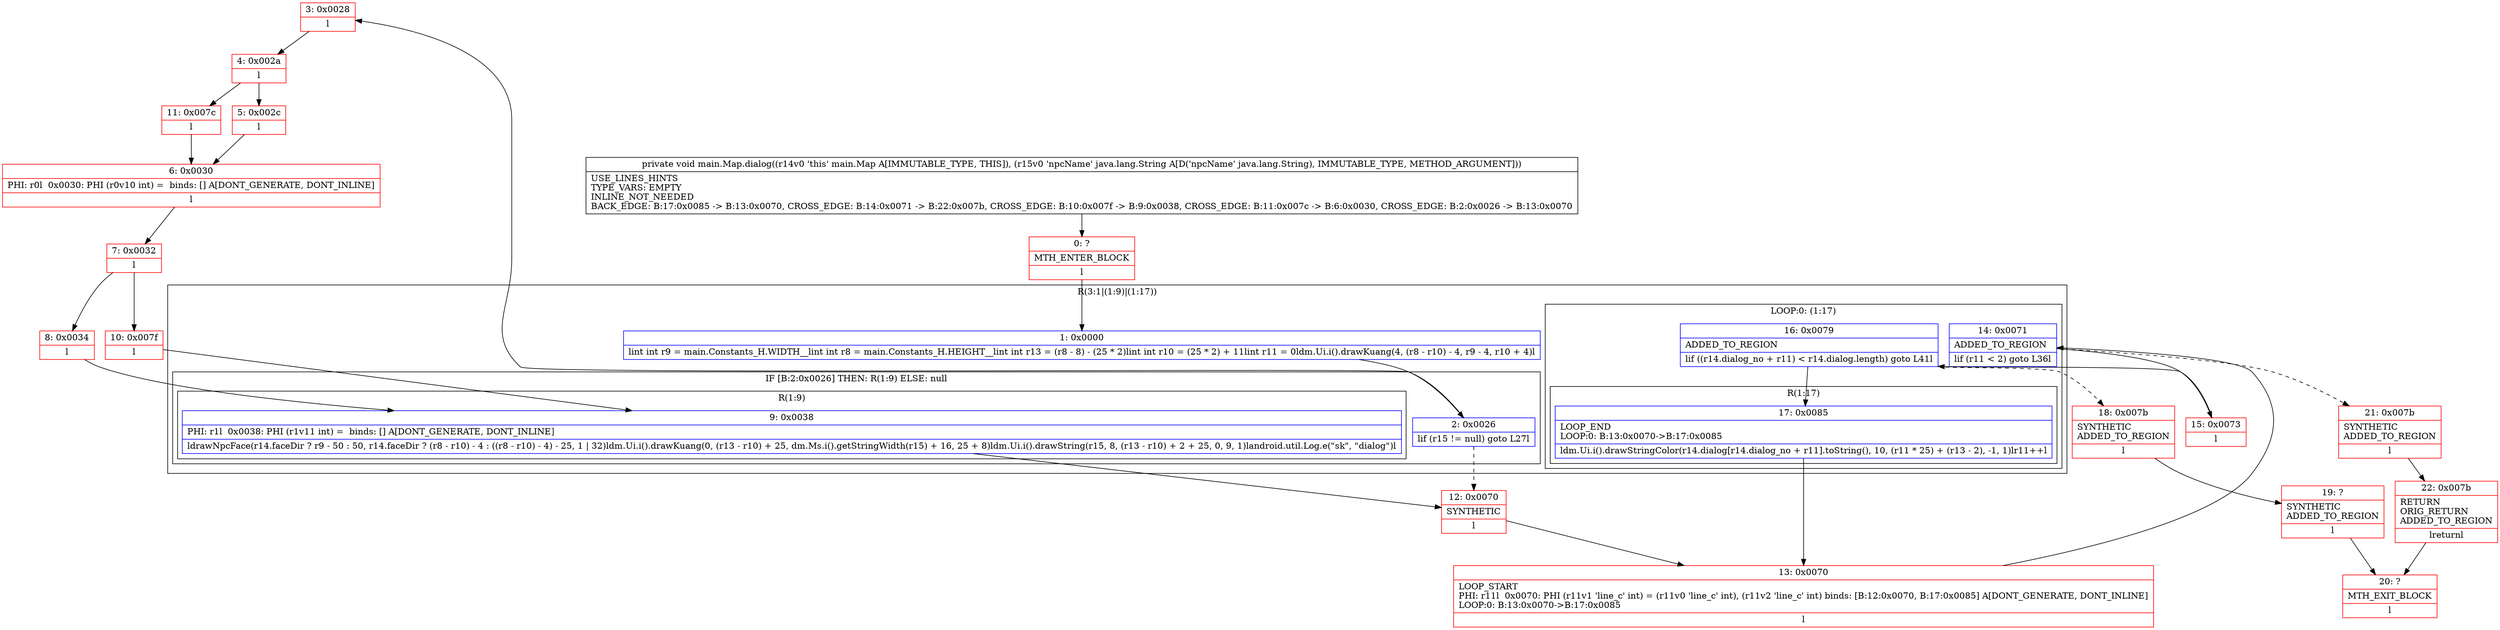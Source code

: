 digraph "CFG formain.Map.dialog(Ljava\/lang\/String;)V" {
subgraph cluster_Region_1427146230 {
label = "R(3:1|(1:9)|(1:17))";
node [shape=record,color=blue];
Node_1 [shape=record,label="{1\:\ 0x0000|lint int r9 = main.Constants_H.WIDTH__lint int r8 = main.Constants_H.HEIGHT__lint int r13 = (r8 \- 8) \- (25 * 2)lint int r10 = (25 * 2) + 11lint r11 = 0ldm.Ui.i().drawKuang(4, (r8 \- r10) \- 4, r9 \- 4, r10 + 4)l}"];
subgraph cluster_IfRegion_338424171 {
label = "IF [B:2:0x0026] THEN: R(1:9) ELSE: null";
node [shape=record,color=blue];
Node_2 [shape=record,label="{2\:\ 0x0026|lif (r15 != null) goto L27l}"];
subgraph cluster_Region_1982535923 {
label = "R(1:9)";
node [shape=record,color=blue];
Node_9 [shape=record,label="{9\:\ 0x0038|PHI: r1l  0x0038: PHI (r1v11 int) =  binds: [] A[DONT_GENERATE, DONT_INLINE]\l|ldrawNpcFace(r14.faceDir ? r9 \- 50 : 50, r14.faceDir ? (r8 \- r10) \- 4 : ((r8 \- r10) \- 4) \- 25, 1 \| 32)ldm.Ui.i().drawKuang(0, (r13 \- r10) + 25, dm.Ms.i().getStringWidth(r15) + 16, 25 + 8)ldm.Ui.i().drawString(r15, 8, (r13 \- r10) + 2 + 25, 0, 9, 1)landroid.util.Log.e(\"sk\", \"dialog\")l}"];
}
}
subgraph cluster_LoopRegion_628629041 {
label = "LOOP:0: (1:17)";
node [shape=record,color=blue];
Node_14 [shape=record,label="{14\:\ 0x0071|ADDED_TO_REGION\l|lif (r11 \< 2) goto L36l}"];
Node_16 [shape=record,label="{16\:\ 0x0079|ADDED_TO_REGION\l|lif ((r14.dialog_no + r11) \< r14.dialog.length) goto L41l}"];
subgraph cluster_Region_245809407 {
label = "R(1:17)";
node [shape=record,color=blue];
Node_17 [shape=record,label="{17\:\ 0x0085|LOOP_END\lLOOP:0: B:13:0x0070\-\>B:17:0x0085\l|ldm.Ui.i().drawStringColor(r14.dialog[r14.dialog_no + r11].toString(), 10, (r11 * 25) + (r13 \- 2), \-1, 1)lr11++l}"];
}
}
}
Node_0 [shape=record,color=red,label="{0\:\ ?|MTH_ENTER_BLOCK\l|l}"];
Node_3 [shape=record,color=red,label="{3\:\ 0x0028|l}"];
Node_4 [shape=record,color=red,label="{4\:\ 0x002a|l}"];
Node_5 [shape=record,color=red,label="{5\:\ 0x002c|l}"];
Node_6 [shape=record,color=red,label="{6\:\ 0x0030|PHI: r0l  0x0030: PHI (r0v10 int) =  binds: [] A[DONT_GENERATE, DONT_INLINE]\l|l}"];
Node_7 [shape=record,color=red,label="{7\:\ 0x0032|l}"];
Node_8 [shape=record,color=red,label="{8\:\ 0x0034|l}"];
Node_10 [shape=record,color=red,label="{10\:\ 0x007f|l}"];
Node_11 [shape=record,color=red,label="{11\:\ 0x007c|l}"];
Node_12 [shape=record,color=red,label="{12\:\ 0x0070|SYNTHETIC\l|l}"];
Node_13 [shape=record,color=red,label="{13\:\ 0x0070|LOOP_START\lPHI: r11l  0x0070: PHI (r11v1 'line_c' int) = (r11v0 'line_c' int), (r11v2 'line_c' int) binds: [B:12:0x0070, B:17:0x0085] A[DONT_GENERATE, DONT_INLINE]\lLOOP:0: B:13:0x0070\-\>B:17:0x0085\l|l}"];
Node_15 [shape=record,color=red,label="{15\:\ 0x0073|l}"];
Node_18 [shape=record,color=red,label="{18\:\ 0x007b|SYNTHETIC\lADDED_TO_REGION\l|l}"];
Node_19 [shape=record,color=red,label="{19\:\ ?|SYNTHETIC\lADDED_TO_REGION\l|l}"];
Node_20 [shape=record,color=red,label="{20\:\ ?|MTH_EXIT_BLOCK\l|l}"];
Node_21 [shape=record,color=red,label="{21\:\ 0x007b|SYNTHETIC\lADDED_TO_REGION\l|l}"];
Node_22 [shape=record,color=red,label="{22\:\ 0x007b|RETURN\lORIG_RETURN\lADDED_TO_REGION\l|lreturnl}"];
MethodNode[shape=record,label="{private void main.Map.dialog((r14v0 'this' main.Map A[IMMUTABLE_TYPE, THIS]), (r15v0 'npcName' java.lang.String A[D('npcName' java.lang.String), IMMUTABLE_TYPE, METHOD_ARGUMENT]))  | USE_LINES_HINTS\lTYPE_VARS: EMPTY\lINLINE_NOT_NEEDED\lBACK_EDGE: B:17:0x0085 \-\> B:13:0x0070, CROSS_EDGE: B:14:0x0071 \-\> B:22:0x007b, CROSS_EDGE: B:10:0x007f \-\> B:9:0x0038, CROSS_EDGE: B:11:0x007c \-\> B:6:0x0030, CROSS_EDGE: B:2:0x0026 \-\> B:13:0x0070\l}"];
MethodNode -> Node_0;
Node_1 -> Node_2;
Node_2 -> Node_3;
Node_2 -> Node_12[style=dashed];
Node_9 -> Node_12;
Node_14 -> Node_15;
Node_14 -> Node_21[style=dashed];
Node_16 -> Node_17;
Node_16 -> Node_18[style=dashed];
Node_17 -> Node_13;
Node_0 -> Node_1;
Node_3 -> Node_4;
Node_4 -> Node_5;
Node_4 -> Node_11;
Node_5 -> Node_6;
Node_6 -> Node_7;
Node_7 -> Node_8;
Node_7 -> Node_10;
Node_8 -> Node_9;
Node_10 -> Node_9;
Node_11 -> Node_6;
Node_12 -> Node_13;
Node_13 -> Node_14;
Node_15 -> Node_16;
Node_18 -> Node_19;
Node_19 -> Node_20;
Node_21 -> Node_22;
Node_22 -> Node_20;
}

